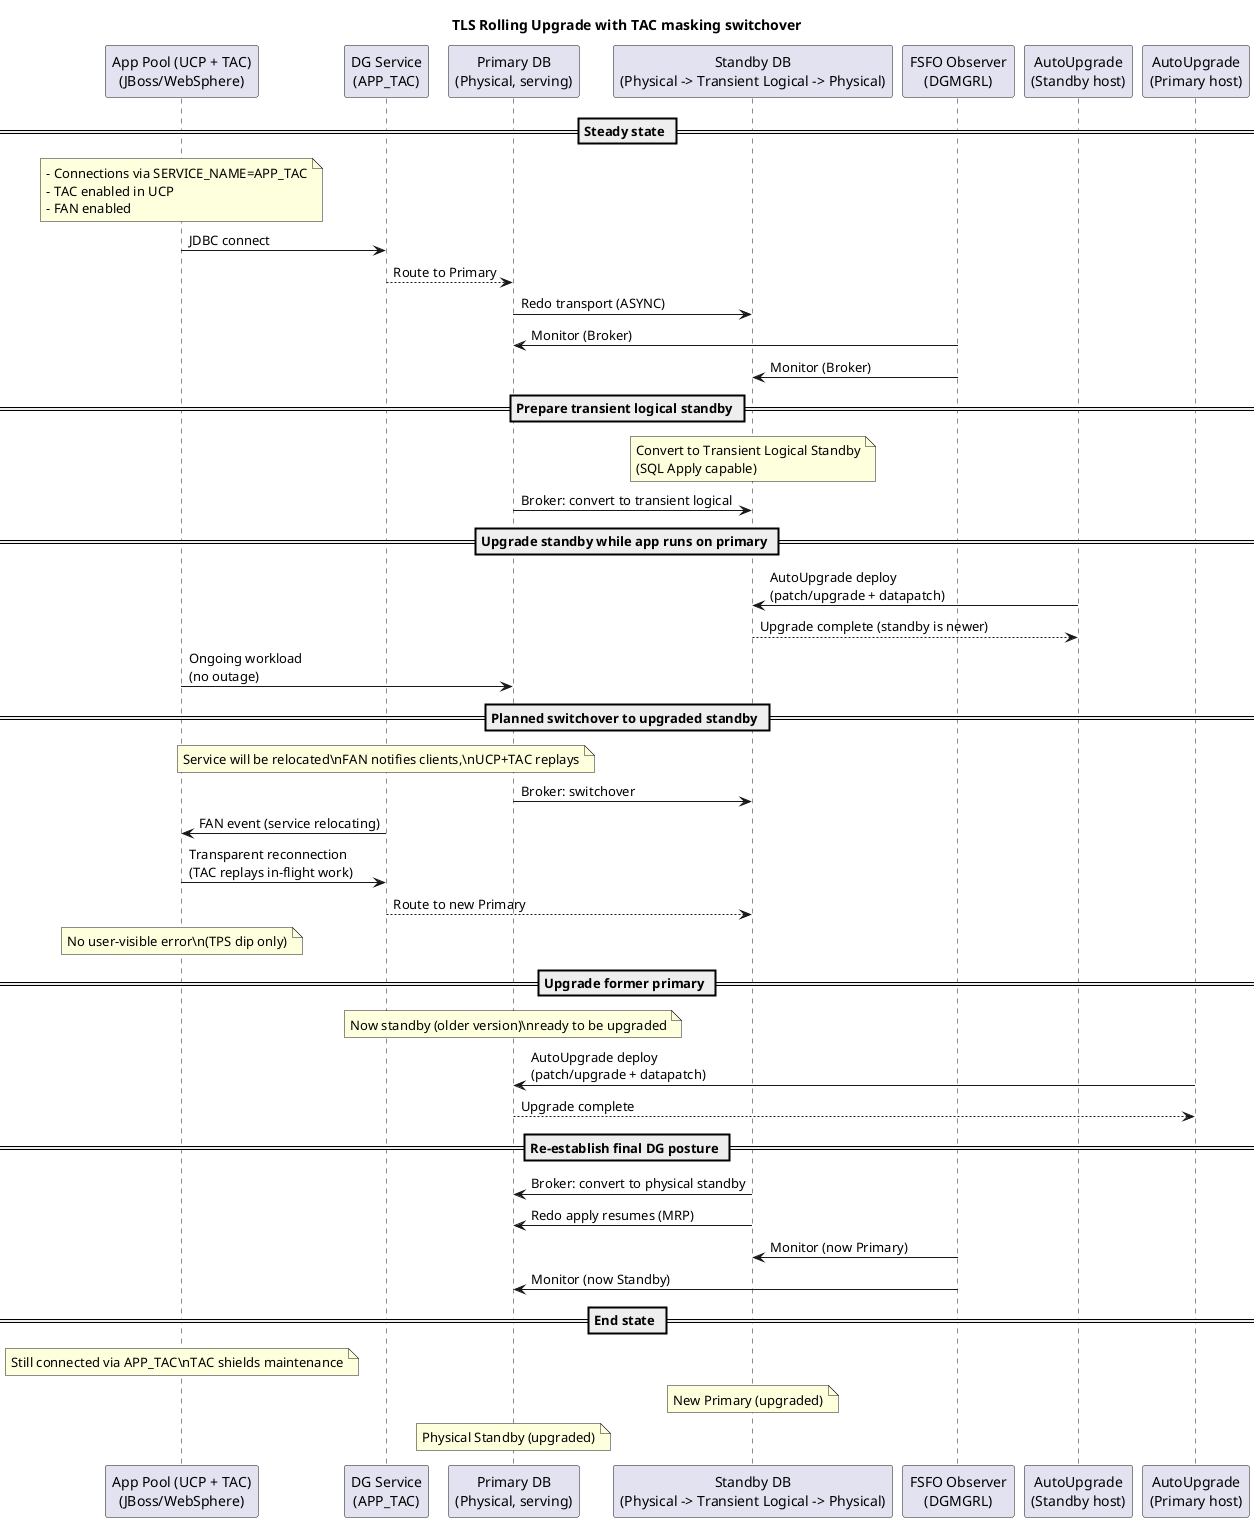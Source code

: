 @startuml
title TLS Rolling Upgrade with TAC masking switchover

participant "App Pool (UCP + TAC)\n(JBoss/WebSphere)" as APP
participant "DG Service\n(APP_TAC)" as SVC
participant "Primary DB\n(Physical, serving)" as PRI
participant "Standby DB\n(Physical -> Transient Logical -> Physical)" as STBY
participant "FSFO Observer\n(DGMGRL)" as OBS
participant "AutoUpgrade\n(Standby host)" as AU_STBY
participant "AutoUpgrade\n(Primary host)" as AU_PRI

== Steady state ==
note over APP
- Connections via SERVICE_NAME=APP_TAC
- TAC enabled in UCP
- FAN enabled
end note
APP -> SVC : JDBC connect
SVC --> PRI : Route to Primary
PRI -> STBY : Redo transport (ASYNC)
OBS -> PRI : Monitor (Broker)
OBS -> STBY : Monitor (Broker)

== Prepare transient logical standby ==
note over STBY
Convert to Transient Logical Standby
(SQL Apply capable)
end note
PRI -> STBY : Broker: convert to transient logical

== Upgrade standby while app runs on primary ==
AU_STBY -> STBY : AutoUpgrade deploy\n(patch/upgrade + datapatch)
STBY --> AU_STBY : Upgrade complete (standby is newer)
APP -> PRI : Ongoing workload\n(no outage)

== Planned switchover to upgraded standby ==
note over SVC
Service will be relocated\nFAN notifies clients,\nUCP+TAC replays
end note
PRI -> STBY : Broker: switchover
SVC -> APP : FAN event (service relocating)
APP -> SVC : Transparent reconnection\n(TAC replays in-flight work)
SVC --> STBY : Route to new Primary
note over APP
No user-visible error\n(TPS dip only)
end note

== Upgrade former primary ==
note over PRI
Now standby (older version)\nready to be upgraded
end note
AU_PRI -> PRI : AutoUpgrade deploy\n(patch/upgrade + datapatch)
PRI --> AU_PRI : Upgrade complete

== Re-establish final DG posture ==
STBY -> PRI : Broker: convert to physical standby
PRI <- STBY : Redo apply resumes (MRP)
OBS -> STBY : Monitor (now Primary)
OBS -> PRI : Monitor (now Standby)

== End state ==
note over APP
Still connected via APP_TAC\nTAC shields maintenance
end note
note over STBY
New Primary (upgraded)
end note
note over PRI
Physical Standby (upgraded)
end note
@enduml
